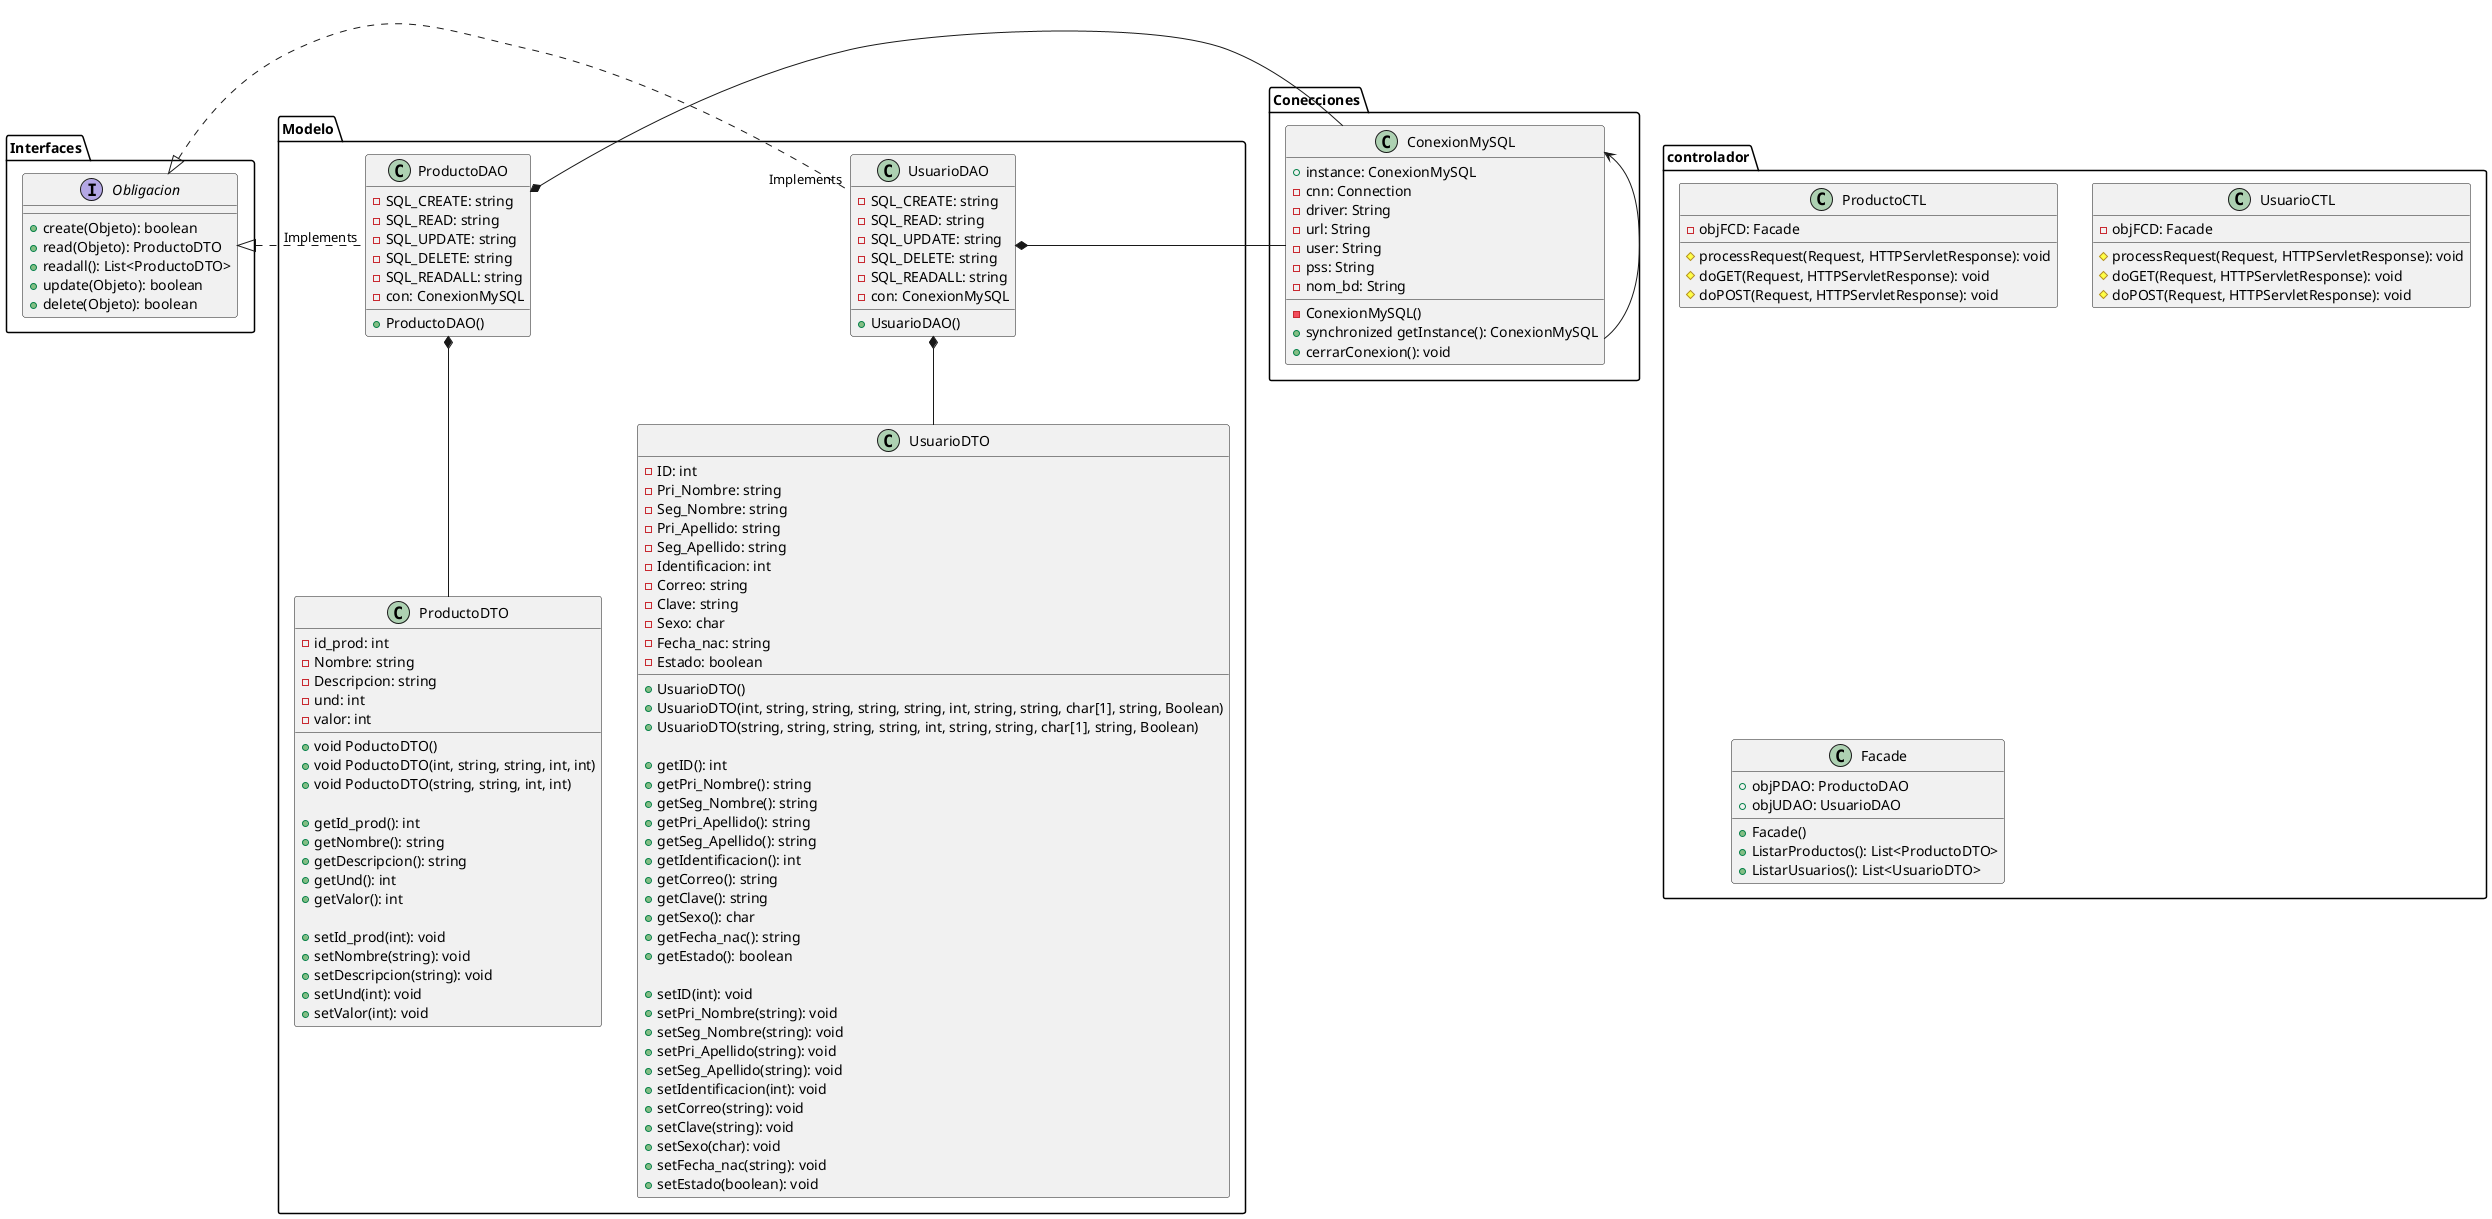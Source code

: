 @startuml
package Interfaces
{
    interface Obligacion
    {
        +create(Objeto): boolean
        +read(Objeto): ProductoDTO
        +readall(): List<ProductoDTO>
        +update(Objeto): boolean
        +delete(Objeto): boolean
    }
}

package Conecciones
{
    class ConexionMySQL
    {
        +instance: ConexionMySQL
        -cnn: Connection
        -driver: String
        -url: String
        -user: String
        -pss: String
        -nom_bd: String

        -ConexionMySQL()
        +synchronized getInstance(): ConexionMySQL
        +cerrarConexion(): void
    }
}

package Modelo
{
    class ProductoDTO
    {
        -id_prod: int
        -Nombre: string
        -Descripcion: string
        -und: int
        -valor: int

        +void PoductoDTO()
        +void PoductoDTO(int, string, string, int, int)
        +void PoductoDTO(string, string, int, int)

        +getId_prod(): int
        +getNombre(): string
        +getDescripcion(): string
        +getUnd(): int
        +getValor(): int

        +setId_prod(int): void
        +setNombre(string): void
        +setDescripcion(string): void
        +setUnd(int): void
        +setValor(int): void
    }

    class ProductoDAO
    {
        -SQL_CREATE: string
        -SQL_READ: string
        -SQL_UPDATE: string
        -SQL_DELETE: string
        -SQL_READALL: string
        -con: ConexionMySQL

        +ProductoDAO()
    }

    class UsuarioDTO
    {
        -ID: int
        -Pri_Nombre: string
        -Seg_Nombre: string
        -Pri_Apellido: string
        -Seg_Apellido: string
        -Identificacion: int
        -Correo: string
        -Clave: string
        -Sexo: char
        -Fecha_nac: string
        -Estado: boolean

        +UsuarioDTO()
        +UsuarioDTO(int, string, string, string, string, int, string, string, char[1], string, Boolean)
        +UsuarioDTO(string, string, string, string, int, string, string, char[1], string, Boolean) 

        +getID(): int
        +getPri_Nombre(): string
        +getSeg_Nombre(): string
        +getPri_Apellido(): string
        +getSeg_Apellido(): string
        +getIdentificacion(): int
        +getCorreo(): string
        +getClave(): string
        +getSexo(): char
        +getFecha_nac(): string
        +getEstado(): boolean

        +setID(int): void
        +setPri_Nombre(string): void
        +setSeg_Nombre(string): void
        +setPri_Apellido(string): void
        +setSeg_Apellido(string): void
        +setIdentificacion(int): void
        +setCorreo(string): void
        +setClave(string): void
        +setSexo(char): void
        +setFecha_nac(string): void
        +setEstado(boolean): void
    }

    class UsuarioDAO
    {
        -SQL_CREATE: string
        -SQL_READ: string
        -SQL_UPDATE: string
        -SQL_DELETE: string
        -SQL_READALL: string
        -con: ConexionMySQL

        +UsuarioDAO()
    }
} 

package controlador
{
    class ProductoCTL
    {
        -objFCD: Facade

        #processRequest(Request, HTTPServletResponse): void
        #doGET(Request, HTTPServletResponse): void
        #doPOST(Request, HTTPServletResponse): void
    }

    class UsuarioCTL
    {
        -objFCD: Facade

        #processRequest(Request, HTTPServletResponse): void
        #doGET(Request, HTTPServletResponse): void
        #doPOST(Request, HTTPServletResponse): void
    }

    class Facade
    {
        +objPDAO: ProductoDAO
        +objUDAO: UsuarioDAO

        +Facade()
        +ListarProductos(): List<ProductoDTO>
        +ListarUsuarios(): List<UsuarioDTO>
    }

}

UsuarioDAO *-- UsuarioDTO
ProductoDAO *-- ProductoDTO
Obligacion <|.down "Implements" UsuarioDAO
Obligacion <|.down "Implements" ProductoDAO
UsuarioDAO *-left ConexionMySQL
ProductoDAO *-left ConexionMySQL
ConexionMySQL <-- ConexionMySQL

@enduml
